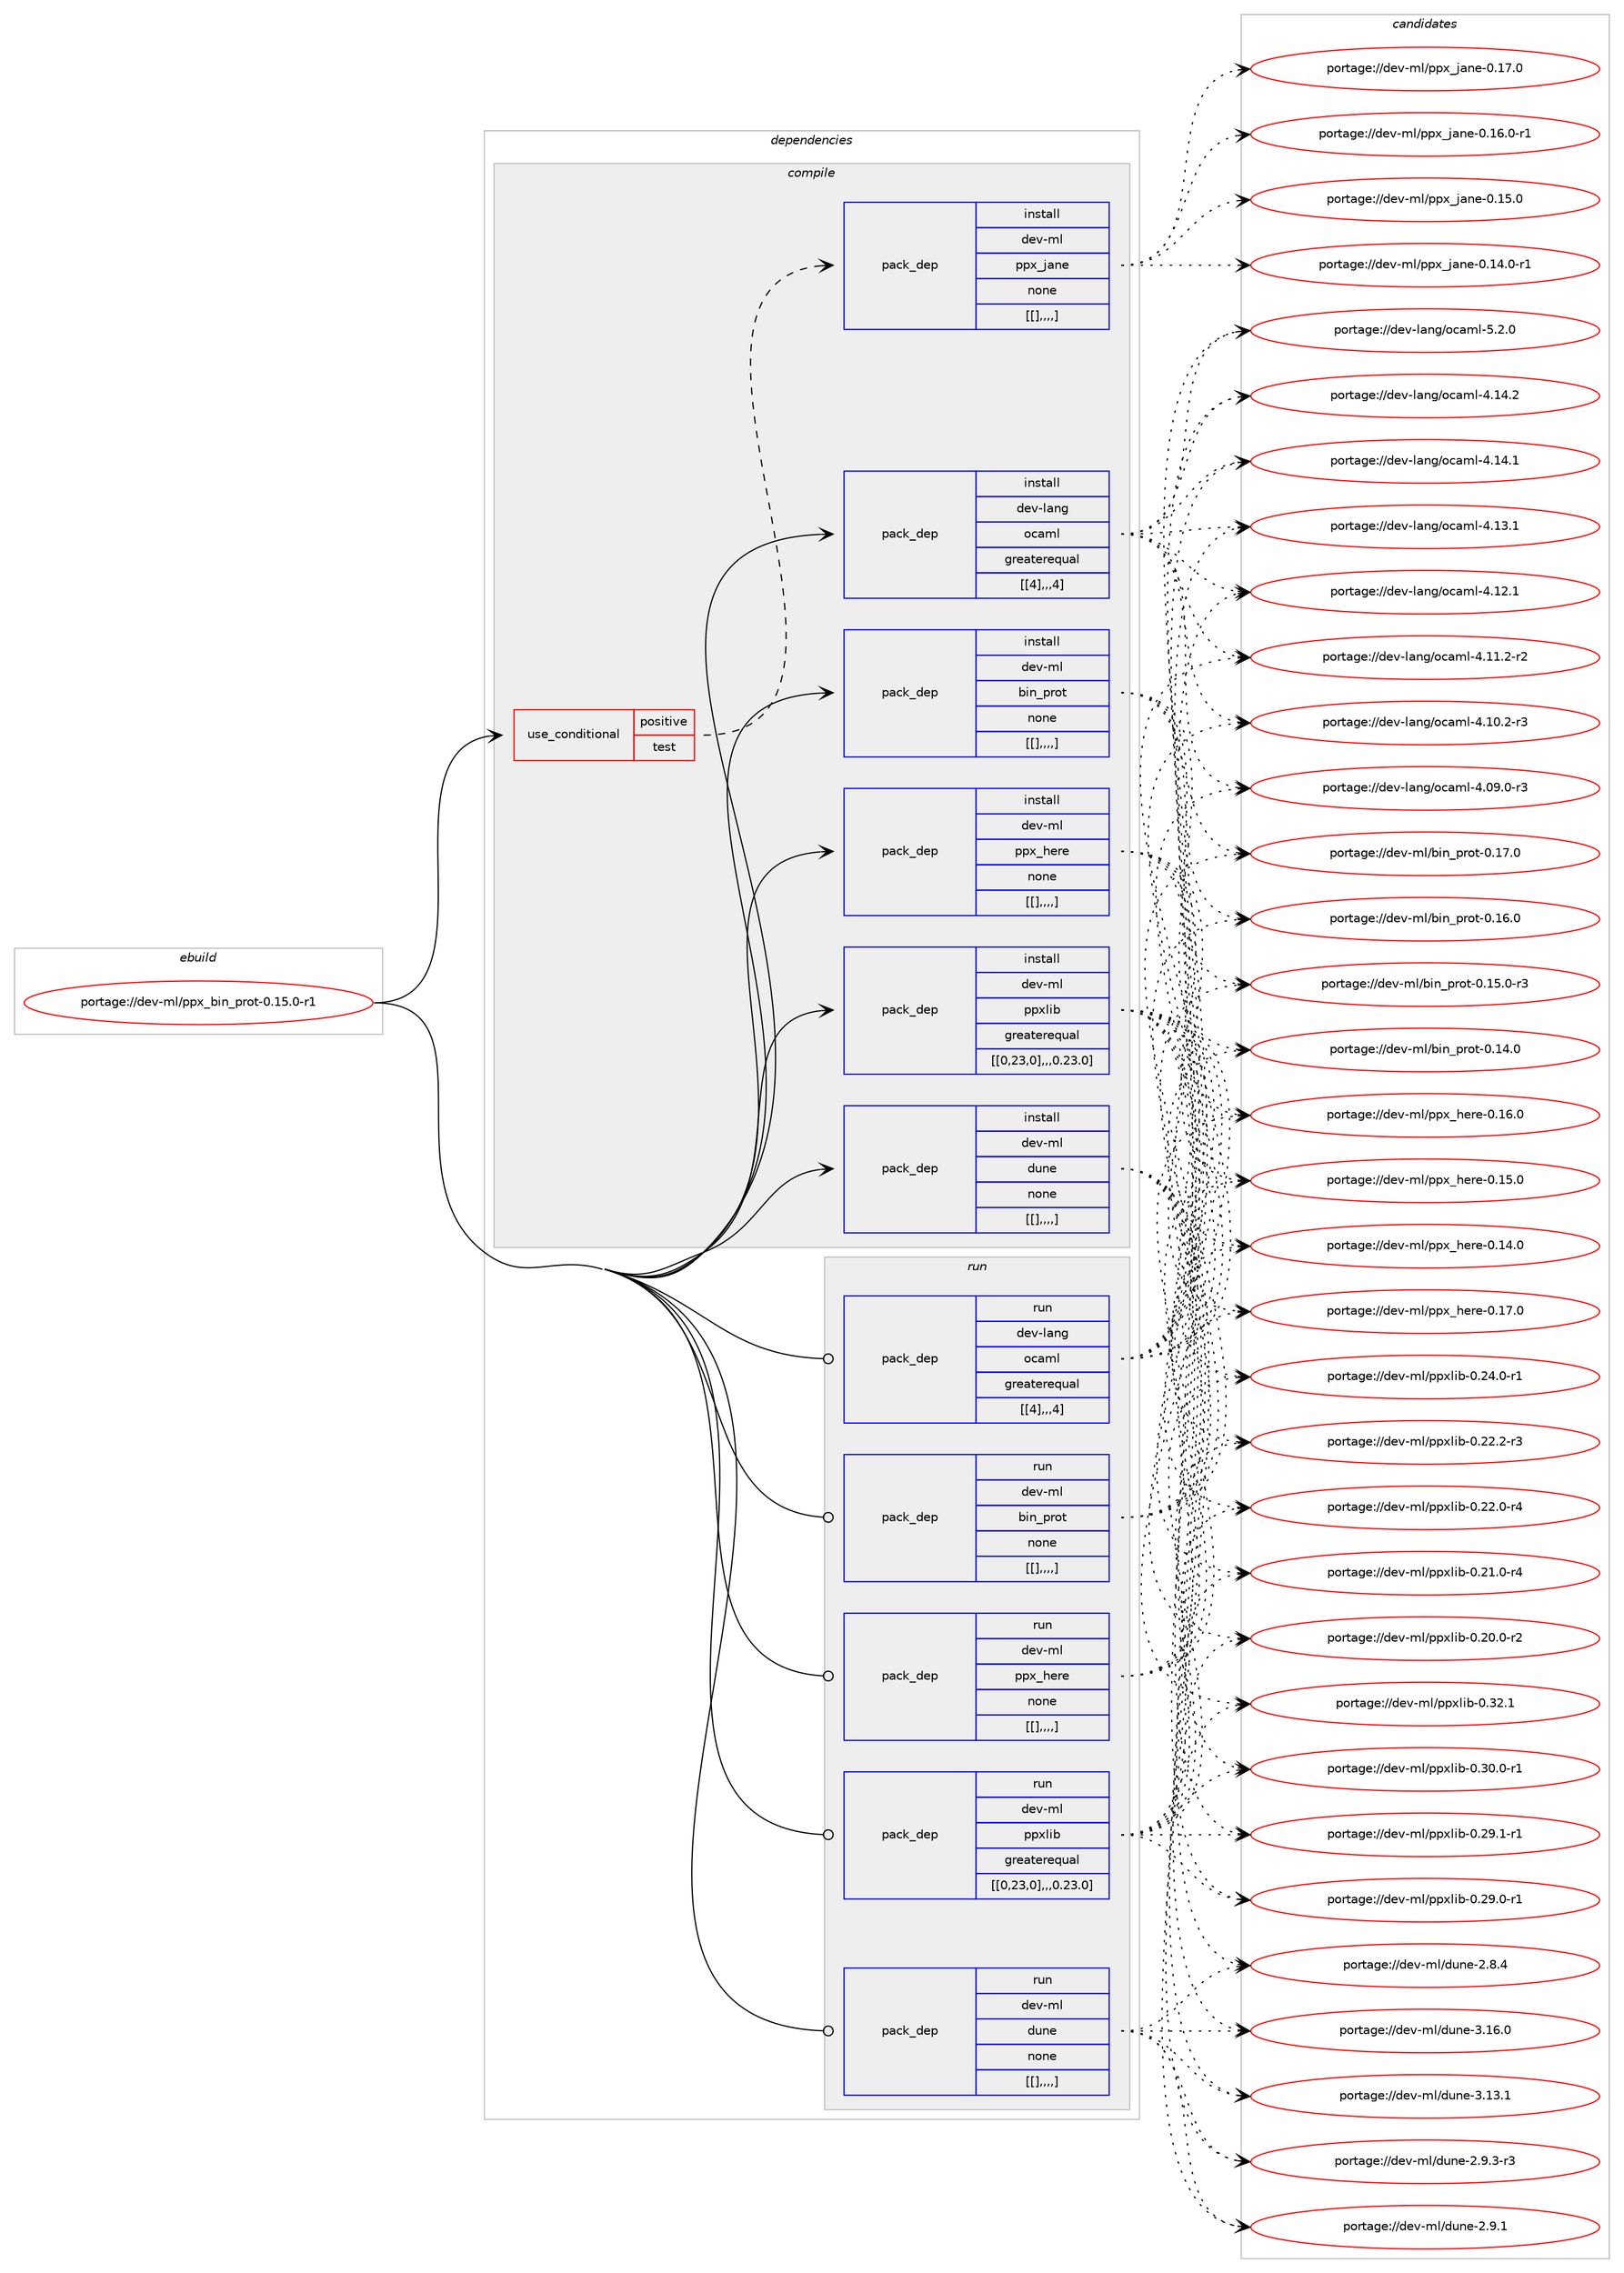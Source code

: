 digraph prolog {

# *************
# Graph options
# *************

newrank=true;
concentrate=true;
compound=true;
graph [rankdir=LR,fontname=Helvetica,fontsize=10,ranksep=1.5];#, ranksep=2.5, nodesep=0.2];
edge  [arrowhead=vee];
node  [fontname=Helvetica,fontsize=10];

# **********
# The ebuild
# **********

subgraph cluster_leftcol {
color=gray;
label=<<i>ebuild</i>>;
id [label="portage://dev-ml/ppx_bin_prot-0.15.0-r1", color=red, width=4, href="../dev-ml/ppx_bin_prot-0.15.0-r1.svg"];
}

# ****************
# The dependencies
# ****************

subgraph cluster_midcol {
color=gray;
label=<<i>dependencies</i>>;
subgraph cluster_compile {
fillcolor="#eeeeee";
style=filled;
label=<<i>compile</i>>;
subgraph cond30261 {
dependency123085 [label=<<TABLE BORDER="0" CELLBORDER="1" CELLSPACING="0" CELLPADDING="4"><TR><TD ROWSPAN="3" CELLPADDING="10">use_conditional</TD></TR><TR><TD>positive</TD></TR><TR><TD>test</TD></TR></TABLE>>, shape=none, color=red];
subgraph pack91654 {
dependency123086 [label=<<TABLE BORDER="0" CELLBORDER="1" CELLSPACING="0" CELLPADDING="4" WIDTH="220"><TR><TD ROWSPAN="6" CELLPADDING="30">pack_dep</TD></TR><TR><TD WIDTH="110">install</TD></TR><TR><TD>dev-ml</TD></TR><TR><TD>ppx_jane</TD></TR><TR><TD>none</TD></TR><TR><TD>[[],,,,]</TD></TR></TABLE>>, shape=none, color=blue];
}
dependency123085:e -> dependency123086:w [weight=20,style="dashed",arrowhead="vee"];
}
id:e -> dependency123085:w [weight=20,style="solid",arrowhead="vee"];
subgraph pack91655 {
dependency123087 [label=<<TABLE BORDER="0" CELLBORDER="1" CELLSPACING="0" CELLPADDING="4" WIDTH="220"><TR><TD ROWSPAN="6" CELLPADDING="30">pack_dep</TD></TR><TR><TD WIDTH="110">install</TD></TR><TR><TD>dev-lang</TD></TR><TR><TD>ocaml</TD></TR><TR><TD>greaterequal</TD></TR><TR><TD>[[4],,,4]</TD></TR></TABLE>>, shape=none, color=blue];
}
id:e -> dependency123087:w [weight=20,style="solid",arrowhead="vee"];
subgraph pack91656 {
dependency123088 [label=<<TABLE BORDER="0" CELLBORDER="1" CELLSPACING="0" CELLPADDING="4" WIDTH="220"><TR><TD ROWSPAN="6" CELLPADDING="30">pack_dep</TD></TR><TR><TD WIDTH="110">install</TD></TR><TR><TD>dev-ml</TD></TR><TR><TD>bin_prot</TD></TR><TR><TD>none</TD></TR><TR><TD>[[],,,,]</TD></TR></TABLE>>, shape=none, color=blue];
}
id:e -> dependency123088:w [weight=20,style="solid",arrowhead="vee"];
subgraph pack91657 {
dependency123089 [label=<<TABLE BORDER="0" CELLBORDER="1" CELLSPACING="0" CELLPADDING="4" WIDTH="220"><TR><TD ROWSPAN="6" CELLPADDING="30">pack_dep</TD></TR><TR><TD WIDTH="110">install</TD></TR><TR><TD>dev-ml</TD></TR><TR><TD>dune</TD></TR><TR><TD>none</TD></TR><TR><TD>[[],,,,]</TD></TR></TABLE>>, shape=none, color=blue];
}
id:e -> dependency123089:w [weight=20,style="solid",arrowhead="vee"];
subgraph pack91658 {
dependency123090 [label=<<TABLE BORDER="0" CELLBORDER="1" CELLSPACING="0" CELLPADDING="4" WIDTH="220"><TR><TD ROWSPAN="6" CELLPADDING="30">pack_dep</TD></TR><TR><TD WIDTH="110">install</TD></TR><TR><TD>dev-ml</TD></TR><TR><TD>ppx_here</TD></TR><TR><TD>none</TD></TR><TR><TD>[[],,,,]</TD></TR></TABLE>>, shape=none, color=blue];
}
id:e -> dependency123090:w [weight=20,style="solid",arrowhead="vee"];
subgraph pack91659 {
dependency123091 [label=<<TABLE BORDER="0" CELLBORDER="1" CELLSPACING="0" CELLPADDING="4" WIDTH="220"><TR><TD ROWSPAN="6" CELLPADDING="30">pack_dep</TD></TR><TR><TD WIDTH="110">install</TD></TR><TR><TD>dev-ml</TD></TR><TR><TD>ppxlib</TD></TR><TR><TD>greaterequal</TD></TR><TR><TD>[[0,23,0],,,0.23.0]</TD></TR></TABLE>>, shape=none, color=blue];
}
id:e -> dependency123091:w [weight=20,style="solid",arrowhead="vee"];
}
subgraph cluster_compileandrun {
fillcolor="#eeeeee";
style=filled;
label=<<i>compile and run</i>>;
}
subgraph cluster_run {
fillcolor="#eeeeee";
style=filled;
label=<<i>run</i>>;
subgraph pack91660 {
dependency123092 [label=<<TABLE BORDER="0" CELLBORDER="1" CELLSPACING="0" CELLPADDING="4" WIDTH="220"><TR><TD ROWSPAN="6" CELLPADDING="30">pack_dep</TD></TR><TR><TD WIDTH="110">run</TD></TR><TR><TD>dev-lang</TD></TR><TR><TD>ocaml</TD></TR><TR><TD>greaterequal</TD></TR><TR><TD>[[4],,,4]</TD></TR></TABLE>>, shape=none, color=blue];
}
id:e -> dependency123092:w [weight=20,style="solid",arrowhead="odot"];
subgraph pack91661 {
dependency123093 [label=<<TABLE BORDER="0" CELLBORDER="1" CELLSPACING="0" CELLPADDING="4" WIDTH="220"><TR><TD ROWSPAN="6" CELLPADDING="30">pack_dep</TD></TR><TR><TD WIDTH="110">run</TD></TR><TR><TD>dev-ml</TD></TR><TR><TD>bin_prot</TD></TR><TR><TD>none</TD></TR><TR><TD>[[],,,,]</TD></TR></TABLE>>, shape=none, color=blue];
}
id:e -> dependency123093:w [weight=20,style="solid",arrowhead="odot"];
subgraph pack91662 {
dependency123094 [label=<<TABLE BORDER="0" CELLBORDER="1" CELLSPACING="0" CELLPADDING="4" WIDTH="220"><TR><TD ROWSPAN="6" CELLPADDING="30">pack_dep</TD></TR><TR><TD WIDTH="110">run</TD></TR><TR><TD>dev-ml</TD></TR><TR><TD>dune</TD></TR><TR><TD>none</TD></TR><TR><TD>[[],,,,]</TD></TR></TABLE>>, shape=none, color=blue];
}
id:e -> dependency123094:w [weight=20,style="solid",arrowhead="odot"];
subgraph pack91663 {
dependency123095 [label=<<TABLE BORDER="0" CELLBORDER="1" CELLSPACING="0" CELLPADDING="4" WIDTH="220"><TR><TD ROWSPAN="6" CELLPADDING="30">pack_dep</TD></TR><TR><TD WIDTH="110">run</TD></TR><TR><TD>dev-ml</TD></TR><TR><TD>ppx_here</TD></TR><TR><TD>none</TD></TR><TR><TD>[[],,,,]</TD></TR></TABLE>>, shape=none, color=blue];
}
id:e -> dependency123095:w [weight=20,style="solid",arrowhead="odot"];
subgraph pack91664 {
dependency123096 [label=<<TABLE BORDER="0" CELLBORDER="1" CELLSPACING="0" CELLPADDING="4" WIDTH="220"><TR><TD ROWSPAN="6" CELLPADDING="30">pack_dep</TD></TR><TR><TD WIDTH="110">run</TD></TR><TR><TD>dev-ml</TD></TR><TR><TD>ppxlib</TD></TR><TR><TD>greaterequal</TD></TR><TR><TD>[[0,23,0],,,0.23.0]</TD></TR></TABLE>>, shape=none, color=blue];
}
id:e -> dependency123096:w [weight=20,style="solid",arrowhead="odot"];
}
}

# **************
# The candidates
# **************

subgraph cluster_choices {
rank=same;
color=gray;
label=<<i>candidates</i>>;

subgraph choice91654 {
color=black;
nodesep=1;
choice1001011184510910847112112120951069711010145484649554648 [label="portage://dev-ml/ppx_jane-0.17.0", color=red, width=4,href="../dev-ml/ppx_jane-0.17.0.svg"];
choice10010111845109108471121121209510697110101454846495446484511449 [label="portage://dev-ml/ppx_jane-0.16.0-r1", color=red, width=4,href="../dev-ml/ppx_jane-0.16.0-r1.svg"];
choice1001011184510910847112112120951069711010145484649534648 [label="portage://dev-ml/ppx_jane-0.15.0", color=red, width=4,href="../dev-ml/ppx_jane-0.15.0.svg"];
choice10010111845109108471121121209510697110101454846495246484511449 [label="portage://dev-ml/ppx_jane-0.14.0-r1", color=red, width=4,href="../dev-ml/ppx_jane-0.14.0-r1.svg"];
dependency123086:e -> choice1001011184510910847112112120951069711010145484649554648:w [style=dotted,weight="100"];
dependency123086:e -> choice10010111845109108471121121209510697110101454846495446484511449:w [style=dotted,weight="100"];
dependency123086:e -> choice1001011184510910847112112120951069711010145484649534648:w [style=dotted,weight="100"];
dependency123086:e -> choice10010111845109108471121121209510697110101454846495246484511449:w [style=dotted,weight="100"];
}
subgraph choice91655 {
color=black;
nodesep=1;
choice1001011184510897110103471119997109108455346504648 [label="portage://dev-lang/ocaml-5.2.0", color=red, width=4,href="../dev-lang/ocaml-5.2.0.svg"];
choice100101118451089711010347111999710910845524649524650 [label="portage://dev-lang/ocaml-4.14.2", color=red, width=4,href="../dev-lang/ocaml-4.14.2.svg"];
choice100101118451089711010347111999710910845524649524649 [label="portage://dev-lang/ocaml-4.14.1", color=red, width=4,href="../dev-lang/ocaml-4.14.1.svg"];
choice100101118451089711010347111999710910845524649514649 [label="portage://dev-lang/ocaml-4.13.1", color=red, width=4,href="../dev-lang/ocaml-4.13.1.svg"];
choice100101118451089711010347111999710910845524649504649 [label="portage://dev-lang/ocaml-4.12.1", color=red, width=4,href="../dev-lang/ocaml-4.12.1.svg"];
choice1001011184510897110103471119997109108455246494946504511450 [label="portage://dev-lang/ocaml-4.11.2-r2", color=red, width=4,href="../dev-lang/ocaml-4.11.2-r2.svg"];
choice1001011184510897110103471119997109108455246494846504511451 [label="portage://dev-lang/ocaml-4.10.2-r3", color=red, width=4,href="../dev-lang/ocaml-4.10.2-r3.svg"];
choice1001011184510897110103471119997109108455246485746484511451 [label="portage://dev-lang/ocaml-4.09.0-r3", color=red, width=4,href="../dev-lang/ocaml-4.09.0-r3.svg"];
dependency123087:e -> choice1001011184510897110103471119997109108455346504648:w [style=dotted,weight="100"];
dependency123087:e -> choice100101118451089711010347111999710910845524649524650:w [style=dotted,weight="100"];
dependency123087:e -> choice100101118451089711010347111999710910845524649524649:w [style=dotted,weight="100"];
dependency123087:e -> choice100101118451089711010347111999710910845524649514649:w [style=dotted,weight="100"];
dependency123087:e -> choice100101118451089711010347111999710910845524649504649:w [style=dotted,weight="100"];
dependency123087:e -> choice1001011184510897110103471119997109108455246494946504511450:w [style=dotted,weight="100"];
dependency123087:e -> choice1001011184510897110103471119997109108455246494846504511451:w [style=dotted,weight="100"];
dependency123087:e -> choice1001011184510897110103471119997109108455246485746484511451:w [style=dotted,weight="100"];
}
subgraph choice91656 {
color=black;
nodesep=1;
choice1001011184510910847981051109511211411111645484649554648 [label="portage://dev-ml/bin_prot-0.17.0", color=red, width=4,href="../dev-ml/bin_prot-0.17.0.svg"];
choice1001011184510910847981051109511211411111645484649544648 [label="portage://dev-ml/bin_prot-0.16.0", color=red, width=4,href="../dev-ml/bin_prot-0.16.0.svg"];
choice10010111845109108479810511095112114111116454846495346484511451 [label="portage://dev-ml/bin_prot-0.15.0-r3", color=red, width=4,href="../dev-ml/bin_prot-0.15.0-r3.svg"];
choice1001011184510910847981051109511211411111645484649524648 [label="portage://dev-ml/bin_prot-0.14.0", color=red, width=4,href="../dev-ml/bin_prot-0.14.0.svg"];
dependency123088:e -> choice1001011184510910847981051109511211411111645484649554648:w [style=dotted,weight="100"];
dependency123088:e -> choice1001011184510910847981051109511211411111645484649544648:w [style=dotted,weight="100"];
dependency123088:e -> choice10010111845109108479810511095112114111116454846495346484511451:w [style=dotted,weight="100"];
dependency123088:e -> choice1001011184510910847981051109511211411111645484649524648:w [style=dotted,weight="100"];
}
subgraph choice91657 {
color=black;
nodesep=1;
choice100101118451091084710011711010145514649544648 [label="portage://dev-ml/dune-3.16.0", color=red, width=4,href="../dev-ml/dune-3.16.0.svg"];
choice100101118451091084710011711010145514649514649 [label="portage://dev-ml/dune-3.13.1", color=red, width=4,href="../dev-ml/dune-3.13.1.svg"];
choice10010111845109108471001171101014550465746514511451 [label="portage://dev-ml/dune-2.9.3-r3", color=red, width=4,href="../dev-ml/dune-2.9.3-r3.svg"];
choice1001011184510910847100117110101455046574649 [label="portage://dev-ml/dune-2.9.1", color=red, width=4,href="../dev-ml/dune-2.9.1.svg"];
choice1001011184510910847100117110101455046564652 [label="portage://dev-ml/dune-2.8.4", color=red, width=4,href="../dev-ml/dune-2.8.4.svg"];
dependency123089:e -> choice100101118451091084710011711010145514649544648:w [style=dotted,weight="100"];
dependency123089:e -> choice100101118451091084710011711010145514649514649:w [style=dotted,weight="100"];
dependency123089:e -> choice10010111845109108471001171101014550465746514511451:w [style=dotted,weight="100"];
dependency123089:e -> choice1001011184510910847100117110101455046574649:w [style=dotted,weight="100"];
dependency123089:e -> choice1001011184510910847100117110101455046564652:w [style=dotted,weight="100"];
}
subgraph choice91658 {
color=black;
nodesep=1;
choice10010111845109108471121121209510410111410145484649554648 [label="portage://dev-ml/ppx_here-0.17.0", color=red, width=4,href="../dev-ml/ppx_here-0.17.0.svg"];
choice10010111845109108471121121209510410111410145484649544648 [label="portage://dev-ml/ppx_here-0.16.0", color=red, width=4,href="../dev-ml/ppx_here-0.16.0.svg"];
choice10010111845109108471121121209510410111410145484649534648 [label="portage://dev-ml/ppx_here-0.15.0", color=red, width=4,href="../dev-ml/ppx_here-0.15.0.svg"];
choice10010111845109108471121121209510410111410145484649524648 [label="portage://dev-ml/ppx_here-0.14.0", color=red, width=4,href="../dev-ml/ppx_here-0.14.0.svg"];
dependency123090:e -> choice10010111845109108471121121209510410111410145484649554648:w [style=dotted,weight="100"];
dependency123090:e -> choice10010111845109108471121121209510410111410145484649544648:w [style=dotted,weight="100"];
dependency123090:e -> choice10010111845109108471121121209510410111410145484649534648:w [style=dotted,weight="100"];
dependency123090:e -> choice10010111845109108471121121209510410111410145484649524648:w [style=dotted,weight="100"];
}
subgraph choice91659 {
color=black;
nodesep=1;
choice10010111845109108471121121201081059845484651504649 [label="portage://dev-ml/ppxlib-0.32.1", color=red, width=4,href="../dev-ml/ppxlib-0.32.1.svg"];
choice100101118451091084711211212010810598454846514846484511449 [label="portage://dev-ml/ppxlib-0.30.0-r1", color=red, width=4,href="../dev-ml/ppxlib-0.30.0-r1.svg"];
choice100101118451091084711211212010810598454846505746494511449 [label="portage://dev-ml/ppxlib-0.29.1-r1", color=red, width=4,href="../dev-ml/ppxlib-0.29.1-r1.svg"];
choice100101118451091084711211212010810598454846505746484511449 [label="portage://dev-ml/ppxlib-0.29.0-r1", color=red, width=4,href="../dev-ml/ppxlib-0.29.0-r1.svg"];
choice100101118451091084711211212010810598454846505246484511449 [label="portage://dev-ml/ppxlib-0.24.0-r1", color=red, width=4,href="../dev-ml/ppxlib-0.24.0-r1.svg"];
choice100101118451091084711211212010810598454846505046504511451 [label="portage://dev-ml/ppxlib-0.22.2-r3", color=red, width=4,href="../dev-ml/ppxlib-0.22.2-r3.svg"];
choice100101118451091084711211212010810598454846505046484511452 [label="portage://dev-ml/ppxlib-0.22.0-r4", color=red, width=4,href="../dev-ml/ppxlib-0.22.0-r4.svg"];
choice100101118451091084711211212010810598454846504946484511452 [label="portage://dev-ml/ppxlib-0.21.0-r4", color=red, width=4,href="../dev-ml/ppxlib-0.21.0-r4.svg"];
choice100101118451091084711211212010810598454846504846484511450 [label="portage://dev-ml/ppxlib-0.20.0-r2", color=red, width=4,href="../dev-ml/ppxlib-0.20.0-r2.svg"];
dependency123091:e -> choice10010111845109108471121121201081059845484651504649:w [style=dotted,weight="100"];
dependency123091:e -> choice100101118451091084711211212010810598454846514846484511449:w [style=dotted,weight="100"];
dependency123091:e -> choice100101118451091084711211212010810598454846505746494511449:w [style=dotted,weight="100"];
dependency123091:e -> choice100101118451091084711211212010810598454846505746484511449:w [style=dotted,weight="100"];
dependency123091:e -> choice100101118451091084711211212010810598454846505246484511449:w [style=dotted,weight="100"];
dependency123091:e -> choice100101118451091084711211212010810598454846505046504511451:w [style=dotted,weight="100"];
dependency123091:e -> choice100101118451091084711211212010810598454846505046484511452:w [style=dotted,weight="100"];
dependency123091:e -> choice100101118451091084711211212010810598454846504946484511452:w [style=dotted,weight="100"];
dependency123091:e -> choice100101118451091084711211212010810598454846504846484511450:w [style=dotted,weight="100"];
}
subgraph choice91660 {
color=black;
nodesep=1;
choice1001011184510897110103471119997109108455346504648 [label="portage://dev-lang/ocaml-5.2.0", color=red, width=4,href="../dev-lang/ocaml-5.2.0.svg"];
choice100101118451089711010347111999710910845524649524650 [label="portage://dev-lang/ocaml-4.14.2", color=red, width=4,href="../dev-lang/ocaml-4.14.2.svg"];
choice100101118451089711010347111999710910845524649524649 [label="portage://dev-lang/ocaml-4.14.1", color=red, width=4,href="../dev-lang/ocaml-4.14.1.svg"];
choice100101118451089711010347111999710910845524649514649 [label="portage://dev-lang/ocaml-4.13.1", color=red, width=4,href="../dev-lang/ocaml-4.13.1.svg"];
choice100101118451089711010347111999710910845524649504649 [label="portage://dev-lang/ocaml-4.12.1", color=red, width=4,href="../dev-lang/ocaml-4.12.1.svg"];
choice1001011184510897110103471119997109108455246494946504511450 [label="portage://dev-lang/ocaml-4.11.2-r2", color=red, width=4,href="../dev-lang/ocaml-4.11.2-r2.svg"];
choice1001011184510897110103471119997109108455246494846504511451 [label="portage://dev-lang/ocaml-4.10.2-r3", color=red, width=4,href="../dev-lang/ocaml-4.10.2-r3.svg"];
choice1001011184510897110103471119997109108455246485746484511451 [label="portage://dev-lang/ocaml-4.09.0-r3", color=red, width=4,href="../dev-lang/ocaml-4.09.0-r3.svg"];
dependency123092:e -> choice1001011184510897110103471119997109108455346504648:w [style=dotted,weight="100"];
dependency123092:e -> choice100101118451089711010347111999710910845524649524650:w [style=dotted,weight="100"];
dependency123092:e -> choice100101118451089711010347111999710910845524649524649:w [style=dotted,weight="100"];
dependency123092:e -> choice100101118451089711010347111999710910845524649514649:w [style=dotted,weight="100"];
dependency123092:e -> choice100101118451089711010347111999710910845524649504649:w [style=dotted,weight="100"];
dependency123092:e -> choice1001011184510897110103471119997109108455246494946504511450:w [style=dotted,weight="100"];
dependency123092:e -> choice1001011184510897110103471119997109108455246494846504511451:w [style=dotted,weight="100"];
dependency123092:e -> choice1001011184510897110103471119997109108455246485746484511451:w [style=dotted,weight="100"];
}
subgraph choice91661 {
color=black;
nodesep=1;
choice1001011184510910847981051109511211411111645484649554648 [label="portage://dev-ml/bin_prot-0.17.0", color=red, width=4,href="../dev-ml/bin_prot-0.17.0.svg"];
choice1001011184510910847981051109511211411111645484649544648 [label="portage://dev-ml/bin_prot-0.16.0", color=red, width=4,href="../dev-ml/bin_prot-0.16.0.svg"];
choice10010111845109108479810511095112114111116454846495346484511451 [label="portage://dev-ml/bin_prot-0.15.0-r3", color=red, width=4,href="../dev-ml/bin_prot-0.15.0-r3.svg"];
choice1001011184510910847981051109511211411111645484649524648 [label="portage://dev-ml/bin_prot-0.14.0", color=red, width=4,href="../dev-ml/bin_prot-0.14.0.svg"];
dependency123093:e -> choice1001011184510910847981051109511211411111645484649554648:w [style=dotted,weight="100"];
dependency123093:e -> choice1001011184510910847981051109511211411111645484649544648:w [style=dotted,weight="100"];
dependency123093:e -> choice10010111845109108479810511095112114111116454846495346484511451:w [style=dotted,weight="100"];
dependency123093:e -> choice1001011184510910847981051109511211411111645484649524648:w [style=dotted,weight="100"];
}
subgraph choice91662 {
color=black;
nodesep=1;
choice100101118451091084710011711010145514649544648 [label="portage://dev-ml/dune-3.16.0", color=red, width=4,href="../dev-ml/dune-3.16.0.svg"];
choice100101118451091084710011711010145514649514649 [label="portage://dev-ml/dune-3.13.1", color=red, width=4,href="../dev-ml/dune-3.13.1.svg"];
choice10010111845109108471001171101014550465746514511451 [label="portage://dev-ml/dune-2.9.3-r3", color=red, width=4,href="../dev-ml/dune-2.9.3-r3.svg"];
choice1001011184510910847100117110101455046574649 [label="portage://dev-ml/dune-2.9.1", color=red, width=4,href="../dev-ml/dune-2.9.1.svg"];
choice1001011184510910847100117110101455046564652 [label="portage://dev-ml/dune-2.8.4", color=red, width=4,href="../dev-ml/dune-2.8.4.svg"];
dependency123094:e -> choice100101118451091084710011711010145514649544648:w [style=dotted,weight="100"];
dependency123094:e -> choice100101118451091084710011711010145514649514649:w [style=dotted,weight="100"];
dependency123094:e -> choice10010111845109108471001171101014550465746514511451:w [style=dotted,weight="100"];
dependency123094:e -> choice1001011184510910847100117110101455046574649:w [style=dotted,weight="100"];
dependency123094:e -> choice1001011184510910847100117110101455046564652:w [style=dotted,weight="100"];
}
subgraph choice91663 {
color=black;
nodesep=1;
choice10010111845109108471121121209510410111410145484649554648 [label="portage://dev-ml/ppx_here-0.17.0", color=red, width=4,href="../dev-ml/ppx_here-0.17.0.svg"];
choice10010111845109108471121121209510410111410145484649544648 [label="portage://dev-ml/ppx_here-0.16.0", color=red, width=4,href="../dev-ml/ppx_here-0.16.0.svg"];
choice10010111845109108471121121209510410111410145484649534648 [label="portage://dev-ml/ppx_here-0.15.0", color=red, width=4,href="../dev-ml/ppx_here-0.15.0.svg"];
choice10010111845109108471121121209510410111410145484649524648 [label="portage://dev-ml/ppx_here-0.14.0", color=red, width=4,href="../dev-ml/ppx_here-0.14.0.svg"];
dependency123095:e -> choice10010111845109108471121121209510410111410145484649554648:w [style=dotted,weight="100"];
dependency123095:e -> choice10010111845109108471121121209510410111410145484649544648:w [style=dotted,weight="100"];
dependency123095:e -> choice10010111845109108471121121209510410111410145484649534648:w [style=dotted,weight="100"];
dependency123095:e -> choice10010111845109108471121121209510410111410145484649524648:w [style=dotted,weight="100"];
}
subgraph choice91664 {
color=black;
nodesep=1;
choice10010111845109108471121121201081059845484651504649 [label="portage://dev-ml/ppxlib-0.32.1", color=red, width=4,href="../dev-ml/ppxlib-0.32.1.svg"];
choice100101118451091084711211212010810598454846514846484511449 [label="portage://dev-ml/ppxlib-0.30.0-r1", color=red, width=4,href="../dev-ml/ppxlib-0.30.0-r1.svg"];
choice100101118451091084711211212010810598454846505746494511449 [label="portage://dev-ml/ppxlib-0.29.1-r1", color=red, width=4,href="../dev-ml/ppxlib-0.29.1-r1.svg"];
choice100101118451091084711211212010810598454846505746484511449 [label="portage://dev-ml/ppxlib-0.29.0-r1", color=red, width=4,href="../dev-ml/ppxlib-0.29.0-r1.svg"];
choice100101118451091084711211212010810598454846505246484511449 [label="portage://dev-ml/ppxlib-0.24.0-r1", color=red, width=4,href="../dev-ml/ppxlib-0.24.0-r1.svg"];
choice100101118451091084711211212010810598454846505046504511451 [label="portage://dev-ml/ppxlib-0.22.2-r3", color=red, width=4,href="../dev-ml/ppxlib-0.22.2-r3.svg"];
choice100101118451091084711211212010810598454846505046484511452 [label="portage://dev-ml/ppxlib-0.22.0-r4", color=red, width=4,href="../dev-ml/ppxlib-0.22.0-r4.svg"];
choice100101118451091084711211212010810598454846504946484511452 [label="portage://dev-ml/ppxlib-0.21.0-r4", color=red, width=4,href="../dev-ml/ppxlib-0.21.0-r4.svg"];
choice100101118451091084711211212010810598454846504846484511450 [label="portage://dev-ml/ppxlib-0.20.0-r2", color=red, width=4,href="../dev-ml/ppxlib-0.20.0-r2.svg"];
dependency123096:e -> choice10010111845109108471121121201081059845484651504649:w [style=dotted,weight="100"];
dependency123096:e -> choice100101118451091084711211212010810598454846514846484511449:w [style=dotted,weight="100"];
dependency123096:e -> choice100101118451091084711211212010810598454846505746494511449:w [style=dotted,weight="100"];
dependency123096:e -> choice100101118451091084711211212010810598454846505746484511449:w [style=dotted,weight="100"];
dependency123096:e -> choice100101118451091084711211212010810598454846505246484511449:w [style=dotted,weight="100"];
dependency123096:e -> choice100101118451091084711211212010810598454846505046504511451:w [style=dotted,weight="100"];
dependency123096:e -> choice100101118451091084711211212010810598454846505046484511452:w [style=dotted,weight="100"];
dependency123096:e -> choice100101118451091084711211212010810598454846504946484511452:w [style=dotted,weight="100"];
dependency123096:e -> choice100101118451091084711211212010810598454846504846484511450:w [style=dotted,weight="100"];
}
}

}
